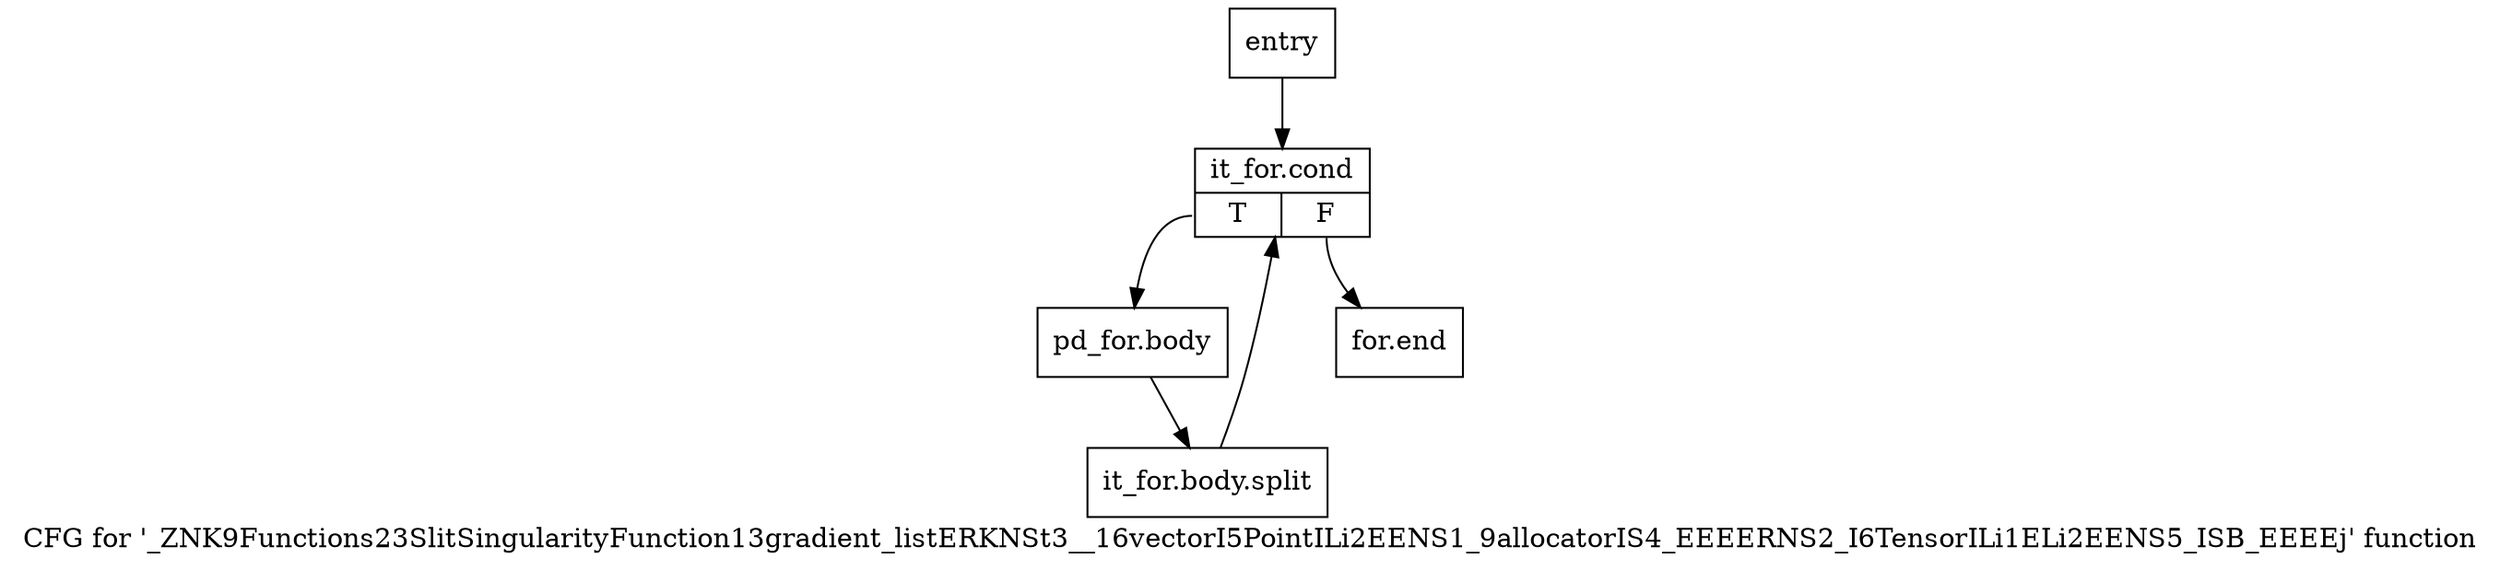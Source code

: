 digraph "CFG for '_ZNK9Functions23SlitSingularityFunction13gradient_listERKNSt3__16vectorI5PointILi2EENS1_9allocatorIS4_EEEERNS2_I6TensorILi1ELi2EENS5_ISB_EEEEj' function" {
	label="CFG for '_ZNK9Functions23SlitSingularityFunction13gradient_listERKNSt3__16vectorI5PointILi2EENS1_9allocatorIS4_EEEERNS2_I6TensorILi1ELi2EENS5_ISB_EEEEj' function";

	Node0x598da20 [shape=record,label="{entry}"];
	Node0x598da20 -> Node0x598da70;
	Node0x598da70 [shape=record,label="{it_for.cond|{<s0>T|<s1>F}}"];
	Node0x598da70:s0 -> Node0x598dac0;
	Node0x598da70:s1 -> Node0x598db10;
	Node0x598dac0 [shape=record,label="{pd_for.body}"];
	Node0x598dac0 -> Node0xa6b2270;
	Node0xa6b2270 [shape=record,label="{it_for.body.split}"];
	Node0xa6b2270 -> Node0x598da70;
	Node0x598db10 [shape=record,label="{for.end}"];
}
